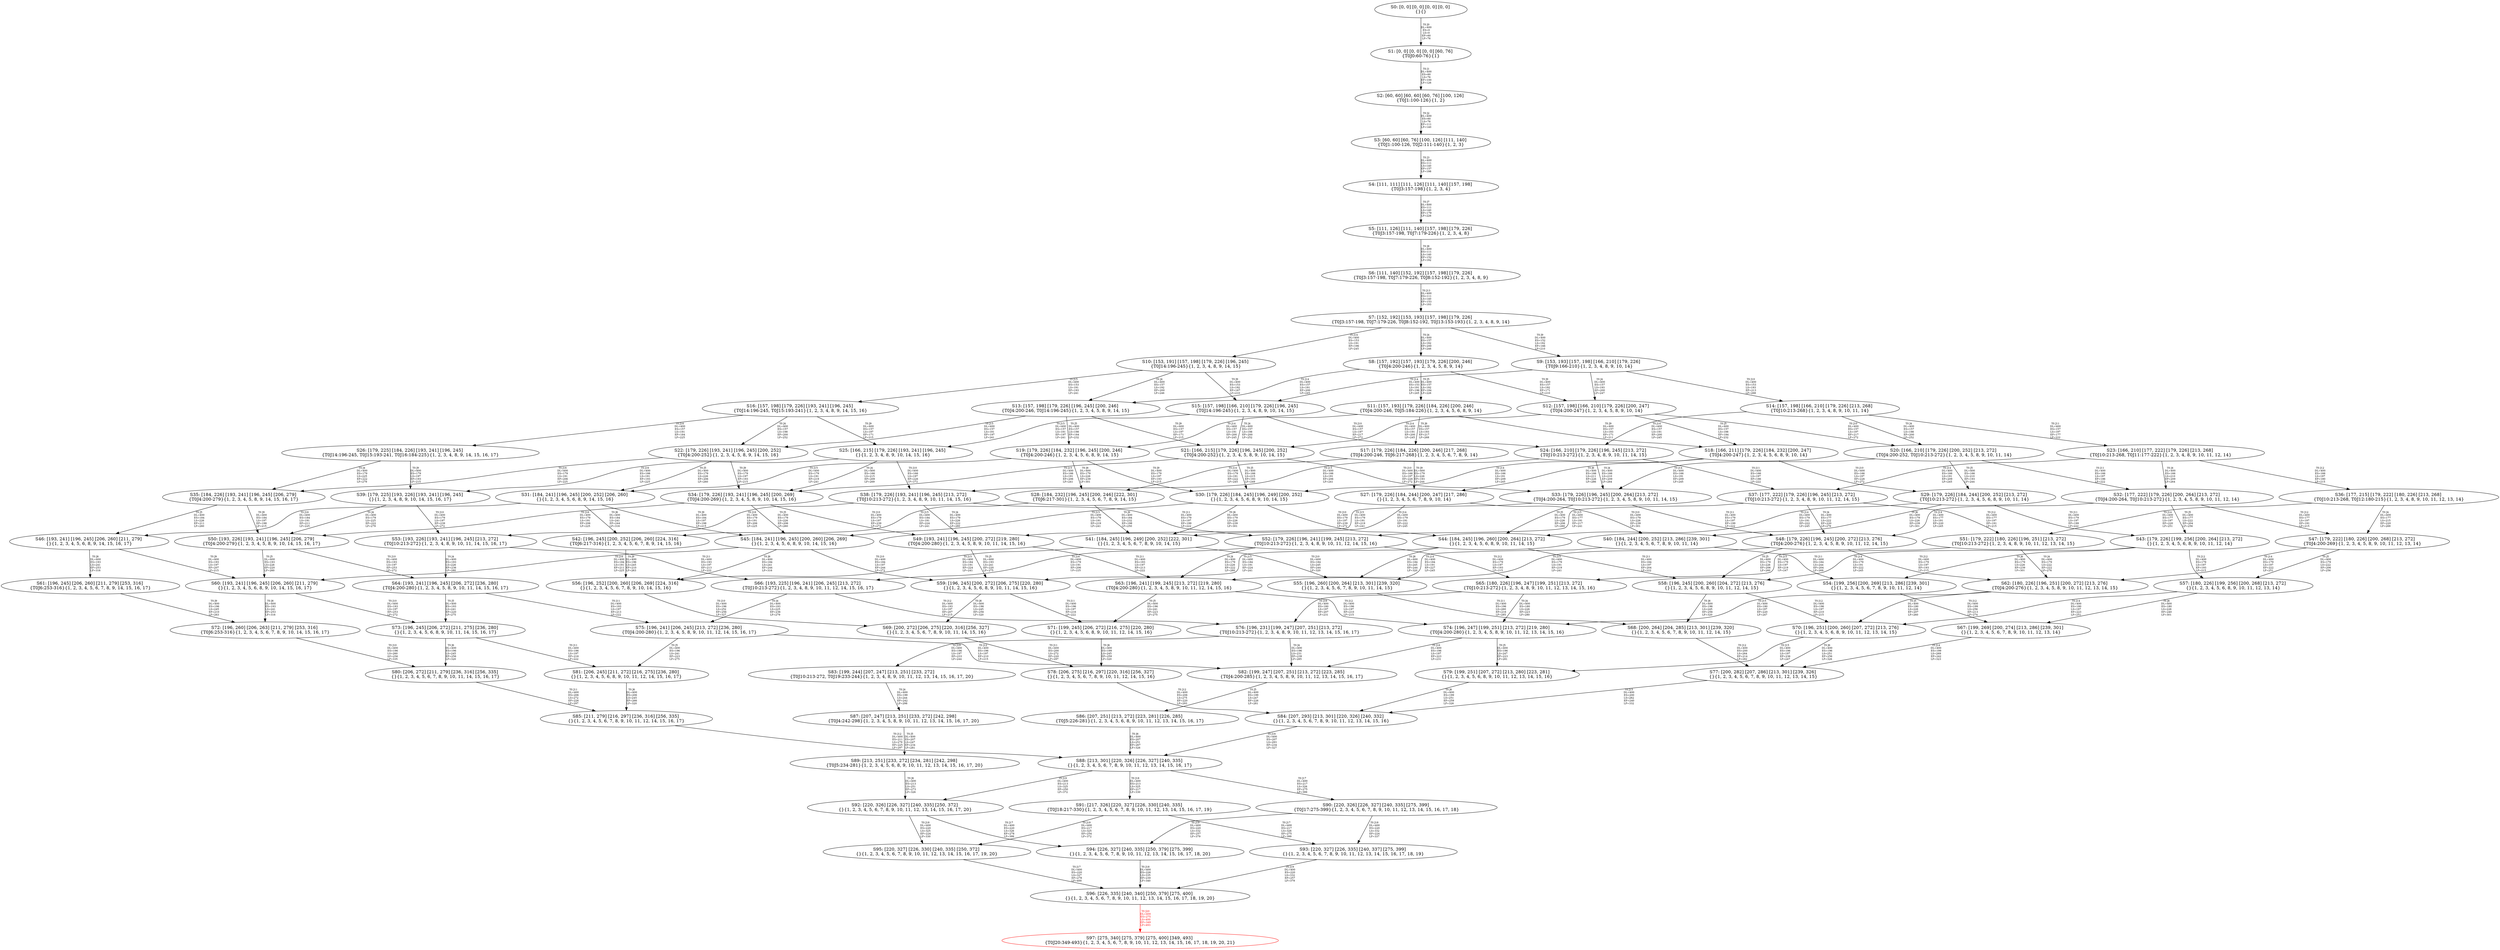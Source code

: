 digraph {
	S0[label="S0: [0, 0] [0, 0] [0, 0] [0, 0] \n{}{}"];
	S1[label="S1: [0, 0] [0, 0] [0, 0] [60, 76] \n{T0J0:60-76}{1}"];
	S2[label="S2: [60, 60] [60, 60] [60, 76] [100, 126] \n{T0J1:100-126}{1, 2}"];
	S3[label="S3: [60, 60] [60, 76] [100, 126] [111, 140] \n{T0J1:100-126, T0J2:111-140}{1, 2, 3}"];
	S4[label="S4: [111, 111] [111, 126] [111, 140] [157, 198] \n{T0J3:157-198}{1, 2, 3, 4}"];
	S5[label="S5: [111, 126] [111, 140] [157, 198] [179, 226] \n{T0J3:157-198, T0J7:179-226}{1, 2, 3, 4, 8}"];
	S6[label="S6: [111, 140] [152, 192] [157, 198] [179, 226] \n{T0J3:157-198, T0J7:179-226, T0J8:152-192}{1, 2, 3, 4, 8, 9}"];
	S7[label="S7: [152, 192] [153, 193] [157, 198] [179, 226] \n{T0J3:157-198, T0J7:179-226, T0J8:152-192, T0J13:153-193}{1, 2, 3, 4, 8, 9, 14}"];
	S8[label="S8: [157, 192] [157, 193] [179, 226] [200, 246] \n{T0J4:200-246}{1, 2, 3, 4, 5, 8, 9, 14}"];
	S9[label="S9: [153, 193] [157, 198] [166, 210] [179, 226] \n{T0J9:166-210}{1, 2, 3, 4, 8, 9, 10, 14}"];
	S10[label="S10: [153, 191] [157, 198] [179, 226] [196, 245] \n{T0J14:196-245}{1, 2, 3, 4, 8, 9, 14, 15}"];
	S11[label="S11: [157, 193] [179, 226] [184, 226] [200, 246] \n{T0J4:200-246, T0J5:184-226}{1, 2, 3, 4, 5, 6, 8, 9, 14}"];
	S12[label="S12: [157, 198] [166, 210] [179, 226] [200, 247] \n{T0J4:200-247}{1, 2, 3, 4, 5, 8, 9, 10, 14}"];
	S13[label="S13: [157, 198] [179, 226] [196, 245] [200, 246] \n{T0J4:200-246, T0J14:196-245}{1, 2, 3, 4, 5, 8, 9, 14, 15}"];
	S14[label="S14: [157, 198] [166, 210] [179, 226] [213, 268] \n{T0J10:213-268}{1, 2, 3, 4, 8, 9, 10, 11, 14}"];
	S15[label="S15: [157, 198] [166, 210] [179, 226] [196, 245] \n{T0J14:196-245}{1, 2, 3, 4, 8, 9, 10, 14, 15}"];
	S16[label="S16: [157, 198] [179, 226] [193, 241] [196, 245] \n{T0J14:196-245, T0J15:193-241}{1, 2, 3, 4, 8, 9, 14, 15, 16}"];
	S17[label="S17: [179, 226] [184, 226] [200, 246] [217, 268] \n{T0J4:200-246, T0J6:217-268}{1, 2, 3, 4, 5, 6, 7, 8, 9, 14}"];
	S18[label="S18: [166, 211] [179, 226] [184, 232] [200, 247] \n{T0J4:200-247}{1, 2, 3, 4, 5, 6, 8, 9, 10, 14}"];
	S19[label="S19: [179, 226] [184, 232] [196, 245] [200, 246] \n{T0J4:200-246}{1, 2, 3, 4, 5, 6, 8, 9, 14, 15}"];
	S20[label="S20: [166, 210] [179, 226] [200, 252] [213, 272] \n{T0J4:200-252, T0J10:213-272}{1, 2, 3, 4, 5, 8, 9, 10, 11, 14}"];
	S21[label="S21: [166, 215] [179, 226] [196, 245] [200, 252] \n{T0J4:200-252}{1, 2, 3, 4, 5, 8, 9, 10, 14, 15}"];
	S22[label="S22: [179, 226] [193, 241] [196, 245] [200, 252] \n{T0J4:200-252}{1, 2, 3, 4, 5, 8, 9, 14, 15, 16}"];
	S23[label="S23: [166, 210] [177, 222] [179, 226] [213, 268] \n{T0J10:213-268, T0J11:177-222}{1, 2, 3, 4, 8, 9, 10, 11, 12, 14}"];
	S24[label="S24: [166, 210] [179, 226] [196, 245] [213, 272] \n{T0J10:213-272}{1, 2, 3, 4, 8, 9, 10, 11, 14, 15}"];
	S25[label="S25: [166, 215] [179, 226] [193, 241] [196, 245] \n{}{1, 2, 3, 4, 8, 9, 10, 14, 15, 16}"];
	S26[label="S26: [179, 225] [184, 226] [193, 241] [196, 245] \n{T0J14:196-245, T0J15:193-241, T0J16:184-225}{1, 2, 3, 4, 8, 9, 14, 15, 16, 17}"];
	S27[label="S27: [179, 226] [184, 244] [200, 247] [217, 286] \n{}{1, 2, 3, 4, 5, 6, 7, 8, 9, 10, 14}"];
	S28[label="S28: [184, 232] [196, 245] [200, 246] [222, 301] \n{T0J6:217-301}{1, 2, 3, 4, 5, 6, 7, 8, 9, 14, 15}"];
	S29[label="S29: [179, 226] [184, 244] [200, 252] [213, 272] \n{T0J10:213-272}{1, 2, 3, 4, 5, 6, 8, 9, 10, 11, 14}"];
	S30[label="S30: [179, 226] [184, 245] [196, 249] [200, 252] \n{}{1, 2, 3, 4, 5, 6, 8, 9, 10, 14, 15}"];
	S31[label="S31: [184, 241] [196, 245] [200, 252] [206, 260] \n{}{1, 2, 3, 4, 5, 6, 8, 9, 14, 15, 16}"];
	S32[label="S32: [177, 222] [179, 226] [200, 264] [213, 272] \n{T0J4:200-264, T0J10:213-272}{1, 2, 3, 4, 5, 8, 9, 10, 11, 12, 14}"];
	S33[label="S33: [179, 226] [196, 245] [200, 264] [213, 272] \n{T0J4:200-264, T0J10:213-272}{1, 2, 3, 4, 5, 8, 9, 10, 11, 14, 15}"];
	S34[label="S34: [179, 226] [193, 241] [196, 245] [200, 269] \n{T0J4:200-269}{1, 2, 3, 4, 5, 8, 9, 10, 14, 15, 16}"];
	S35[label="S35: [184, 226] [193, 241] [196, 245] [206, 279] \n{T0J4:200-279}{1, 2, 3, 4, 5, 8, 9, 14, 15, 16, 17}"];
	S36[label="S36: [177, 215] [179, 222] [180, 226] [213, 268] \n{T0J10:213-268, T0J12:180-215}{1, 2, 3, 4, 8, 9, 10, 11, 12, 13, 14}"];
	S37[label="S37: [177, 222] [179, 226] [196, 245] [213, 272] \n{T0J10:213-272}{1, 2, 3, 4, 8, 9, 10, 11, 12, 14, 15}"];
	S38[label="S38: [179, 226] [193, 241] [196, 245] [213, 272] \n{T0J10:213-272}{1, 2, 3, 4, 8, 9, 10, 11, 14, 15, 16}"];
	S39[label="S39: [179, 225] [193, 226] [193, 241] [196, 245] \n{}{1, 2, 3, 4, 8, 9, 10, 14, 15, 16, 17}"];
	S40[label="S40: [184, 244] [200, 252] [213, 286] [239, 301] \n{}{1, 2, 3, 4, 5, 6, 7, 8, 9, 10, 11, 14}"];
	S41[label="S41: [184, 245] [196, 249] [200, 252] [222, 301] \n{}{1, 2, 3, 4, 5, 6, 7, 8, 9, 10, 14, 15}"];
	S42[label="S42: [196, 245] [200, 252] [206, 260] [224, 316] \n{T0J6:217-316}{1, 2, 3, 4, 5, 6, 7, 8, 9, 14, 15, 16}"];
	S43[label="S43: [179, 226] [199, 256] [200, 264] [213, 272] \n{}{1, 2, 3, 4, 5, 6, 8, 9, 10, 11, 12, 14}"];
	S44[label="S44: [184, 245] [196, 260] [200, 264] [213, 272] \n{}{1, 2, 3, 4, 5, 6, 8, 9, 10, 11, 14, 15}"];
	S45[label="S45: [184, 241] [196, 245] [200, 260] [206, 269] \n{}{1, 2, 3, 4, 5, 6, 8, 9, 10, 14, 15, 16}"];
	S46[label="S46: [193, 241] [196, 245] [206, 260] [211, 279] \n{}{1, 2, 3, 4, 5, 6, 8, 9, 14, 15, 16, 17}"];
	S47[label="S47: [179, 222] [180, 226] [200, 268] [213, 272] \n{T0J4:200-269}{1, 2, 3, 4, 5, 8, 9, 10, 11, 12, 13, 14}"];
	S48[label="S48: [179, 226] [196, 245] [200, 272] [213, 276] \n{T0J4:200-276}{1, 2, 3, 4, 5, 8, 9, 10, 11, 12, 14, 15}"];
	S49[label="S49: [193, 241] [196, 245] [200, 272] [219, 280] \n{T0J4:200-280}{1, 2, 3, 4, 5, 8, 9, 10, 11, 14, 15, 16}"];
	S50[label="S50: [193, 226] [193, 241] [196, 245] [206, 279] \n{T0J4:200-279}{1, 2, 3, 4, 5, 8, 9, 10, 14, 15, 16, 17}"];
	S51[label="S51: [179, 222] [180, 226] [196, 251] [213, 272] \n{T0J10:213-272}{1, 2, 3, 4, 8, 9, 10, 11, 12, 13, 14, 15}"];
	S52[label="S52: [179, 226] [196, 241] [199, 245] [213, 272] \n{T0J10:213-272}{1, 2, 3, 4, 8, 9, 10, 11, 12, 14, 15, 16}"];
	S53[label="S53: [193, 226] [193, 241] [196, 245] [213, 272] \n{T0J10:213-272}{1, 2, 3, 4, 8, 9, 10, 11, 14, 15, 16, 17}"];
	S54[label="S54: [199, 256] [200, 269] [213, 286] [239, 301] \n{}{1, 2, 3, 4, 5, 6, 7, 8, 9, 10, 11, 12, 14}"];
	S55[label="S55: [196, 260] [200, 264] [213, 301] [239, 320] \n{}{1, 2, 3, 4, 5, 6, 7, 8, 9, 10, 11, 14, 15}"];
	S56[label="S56: [196, 252] [200, 260] [206, 269] [224, 316] \n{}{1, 2, 3, 4, 5, 6, 7, 8, 9, 10, 14, 15, 16}"];
	S57[label="S57: [180, 226] [199, 256] [200, 268] [213, 272] \n{}{1, 2, 3, 4, 5, 6, 8, 9, 10, 11, 12, 13, 14}"];
	S58[label="S58: [196, 245] [200, 260] [204, 272] [213, 276] \n{}{1, 2, 3, 4, 5, 6, 8, 9, 10, 11, 12, 14, 15}"];
	S59[label="S59: [196, 245] [200, 272] [206, 275] [220, 280] \n{}{1, 2, 3, 4, 5, 6, 8, 9, 10, 11, 14, 15, 16}"];
	S60[label="S60: [193, 241] [196, 245] [206, 260] [211, 279] \n{}{1, 2, 3, 4, 5, 6, 8, 9, 10, 14, 15, 16, 17}"];
	S61[label="S61: [196, 245] [206, 260] [211, 279] [253, 316] \n{T0J6:253-316}{1, 2, 3, 4, 5, 6, 7, 8, 9, 14, 15, 16, 17}"];
	S62[label="S62: [180, 226] [196, 251] [200, 272] [213, 276] \n{T0J4:200-276}{1, 2, 3, 4, 5, 8, 9, 10, 11, 12, 13, 14, 15}"];
	S63[label="S63: [196, 241] [199, 245] [213, 272] [219, 280] \n{T0J4:200-280}{1, 2, 3, 4, 5, 8, 9, 10, 11, 12, 14, 15, 16}"];
	S64[label="S64: [193, 241] [196, 245] [206, 272] [236, 280] \n{T0J4:200-280}{1, 2, 3, 4, 5, 8, 9, 10, 11, 14, 15, 16, 17}"];
	S65[label="S65: [180, 226] [196, 247] [199, 251] [213, 272] \n{T0J10:213-272}{1, 2, 3, 4, 8, 9, 10, 11, 12, 13, 14, 15, 16}"];
	S66[label="S66: [193, 225] [196, 241] [206, 245] [213, 272] \n{T0J10:213-272}{1, 2, 3, 4, 8, 9, 10, 11, 12, 14, 15, 16, 17}"];
	S67[label="S67: [199, 269] [200, 274] [213, 286] [239, 301] \n{}{1, 2, 3, 4, 5, 6, 7, 8, 9, 10, 11, 12, 13, 14}"];
	S68[label="S68: [200, 264] [204, 285] [213, 301] [239, 320] \n{}{1, 2, 3, 4, 5, 6, 7, 8, 9, 10, 11, 12, 14, 15}"];
	S69[label="S69: [200, 272] [206, 275] [220, 316] [256, 327] \n{}{1, 2, 3, 4, 5, 6, 7, 8, 9, 10, 11, 14, 15, 16}"];
	S70[label="S70: [196, 251] [200, 260] [207, 272] [213, 276] \n{}{1, 2, 3, 4, 5, 6, 8, 9, 10, 11, 12, 13, 14, 15}"];
	S71[label="S71: [199, 245] [206, 272] [216, 275] [220, 280] \n{}{1, 2, 3, 4, 5, 6, 8, 9, 10, 11, 12, 14, 15, 16}"];
	S72[label="S72: [196, 260] [206, 263] [211, 279] [253, 316] \n{T0J6:253-316}{1, 2, 3, 4, 5, 6, 7, 8, 9, 10, 14, 15, 16, 17}"];
	S73[label="S73: [196, 245] [206, 272] [211, 275] [236, 280] \n{}{1, 2, 3, 4, 5, 6, 8, 9, 10, 11, 14, 15, 16, 17}"];
	S74[label="S74: [196, 247] [199, 251] [213, 272] [219, 280] \n{T0J4:200-280}{1, 2, 3, 4, 5, 8, 9, 10, 11, 12, 13, 14, 15, 16}"];
	S75[label="S75: [196, 241] [206, 245] [213, 272] [236, 280] \n{T0J4:200-280}{1, 2, 3, 4, 5, 8, 9, 10, 11, 12, 14, 15, 16, 17}"];
	S76[label="S76: [196, 231] [199, 247] [207, 251] [213, 272] \n{T0J10:213-272}{1, 2, 3, 4, 8, 9, 10, 11, 12, 13, 14, 15, 16, 17}"];
	S77[label="S77: [200, 282] [207, 286] [213, 301] [239, 326] \n{}{1, 2, 3, 4, 5, 6, 7, 8, 9, 10, 11, 12, 13, 14, 15}"];
	S78[label="S78: [206, 275] [216, 297] [220, 316] [256, 327] \n{}{1, 2, 3, 4, 5, 6, 7, 8, 9, 10, 11, 12, 14, 15, 16}"];
	S79[label="S79: [199, 251] [207, 272] [213, 280] [223, 281] \n{}{1, 2, 3, 4, 5, 6, 8, 9, 10, 11, 12, 13, 14, 15, 16}"];
	S80[label="S80: [206, 272] [211, 279] [236, 316] [256, 335] \n{}{1, 2, 3, 4, 5, 6, 7, 8, 9, 10, 11, 14, 15, 16, 17}"];
	S81[label="S81: [206, 245] [211, 272] [216, 275] [236, 280] \n{}{1, 2, 3, 4, 5, 6, 8, 9, 10, 11, 12, 14, 15, 16, 17}"];
	S82[label="S82: [199, 247] [207, 251] [213, 272] [223, 285] \n{T0J4:200-285}{1, 2, 3, 4, 5, 8, 9, 10, 11, 12, 13, 14, 15, 16, 17}"];
	S83[label="S83: [199, 244] [207, 247] [213, 251] [233, 272] \n{T0J10:213-272, T0J19:233-244}{1, 2, 3, 4, 8, 9, 10, 11, 12, 13, 14, 15, 16, 17, 20}"];
	S84[label="S84: [207, 293] [213, 301] [220, 326] [240, 332] \n{}{1, 2, 3, 4, 5, 6, 7, 8, 9, 10, 11, 12, 13, 14, 15, 16}"];
	S85[label="S85: [211, 279] [216, 297] [236, 316] [256, 335] \n{}{1, 2, 3, 4, 5, 6, 7, 8, 9, 10, 11, 12, 14, 15, 16, 17}"];
	S86[label="S86: [207, 251] [213, 272] [223, 281] [226, 285] \n{T0J5:226-281}{1, 2, 3, 4, 5, 6, 8, 9, 10, 11, 12, 13, 14, 15, 16, 17}"];
	S87[label="S87: [207, 247] [213, 251] [233, 272] [242, 298] \n{T0J4:242-298}{1, 2, 3, 4, 5, 8, 9, 10, 11, 12, 13, 14, 15, 16, 17, 20}"];
	S88[label="S88: [213, 301] [220, 326] [226, 327] [240, 335] \n{}{1, 2, 3, 4, 5, 6, 7, 8, 9, 10, 11, 12, 13, 14, 15, 16, 17}"];
	S89[label="S89: [213, 251] [233, 272] [234, 281] [242, 298] \n{T0J5:234-281}{1, 2, 3, 4, 5, 6, 8, 9, 10, 11, 12, 13, 14, 15, 16, 17, 20}"];
	S90[label="S90: [220, 326] [226, 327] [240, 335] [275, 399] \n{T0J17:275-399}{1, 2, 3, 4, 5, 6, 7, 8, 9, 10, 11, 12, 13, 14, 15, 16, 17, 18}"];
	S91[label="S91: [217, 326] [220, 327] [226, 330] [240, 335] \n{T0J18:217-330}{1, 2, 3, 4, 5, 6, 7, 8, 9, 10, 11, 12, 13, 14, 15, 16, 17, 19}"];
	S92[label="S92: [220, 326] [226, 327] [240, 335] [250, 372] \n{}{1, 2, 3, 4, 5, 6, 7, 8, 9, 10, 11, 12, 13, 14, 15, 16, 17, 20}"];
	S93[label="S93: [220, 327] [226, 335] [240, 337] [275, 399] \n{}{1, 2, 3, 4, 5, 6, 7, 8, 9, 10, 11, 12, 13, 14, 15, 16, 17, 18, 19}"];
	S94[label="S94: [226, 327] [240, 335] [250, 379] [275, 399] \n{}{1, 2, 3, 4, 5, 6, 7, 8, 9, 10, 11, 12, 13, 14, 15, 16, 17, 18, 20}"];
	S95[label="S95: [220, 327] [226, 330] [240, 335] [250, 372] \n{}{1, 2, 3, 4, 5, 6, 7, 8, 9, 10, 11, 12, 13, 14, 15, 16, 17, 19, 20}"];
	S96[label="S96: [226, 335] [240, 340] [250, 379] [275, 400] \n{}{1, 2, 3, 4, 5, 6, 7, 8, 9, 10, 11, 12, 13, 14, 15, 16, 17, 18, 19, 20}"];
	S97[label="S97: [275, 340] [275, 379] [275, 400] [349, 493] \n{T0J20:349-493}{1, 2, 3, 4, 5, 6, 7, 8, 9, 10, 11, 12, 13, 14, 15, 16, 17, 18, 19, 20, 21}"];
	S0 -> S1[label="T0 J0\nDL=400\nES=0\nLS=0\nEF=60\nLF=76",fontsize=8];
	S1 -> S2[label="T0 J1\nDL=400\nES=60\nLS=76\nEF=100\nLF=126",fontsize=8];
	S2 -> S3[label="T0 J2\nDL=400\nES=60\nLS=76\nEF=111\nLF=140",fontsize=8];
	S3 -> S4[label="T0 J3\nDL=400\nES=111\nLS=140\nEF=157\nLF=198",fontsize=8];
	S4 -> S5[label="T0 J7\nDL=400\nES=111\nLS=140\nEF=179\nLF=226",fontsize=8];
	S5 -> S6[label="T0 J8\nDL=400\nES=111\nLS=140\nEF=152\nLF=192",fontsize=8];
	S6 -> S7[label="T0 J13\nDL=400\nES=111\nLS=140\nEF=153\nLF=193",fontsize=8];
	S7 -> S8[label="T0 J4\nDL=400\nES=157\nLS=192\nEF=200\nLF=246",fontsize=8];
	S7 -> S9[label="T0 J9\nDL=400\nES=152\nLS=192\nEF=166\nLF=210",fontsize=8];
	S7 -> S10[label="T0 J14\nDL=400\nES=153\nLS=191\nEF=196\nLF=245",fontsize=8];
	S8 -> S11[label="T0 J5\nDL=400\nES=157\nLS=192\nEF=184\nLF=226",fontsize=8];
	S8 -> S12[label="T0 J9\nDL=400\nES=157\nLS=192\nEF=171\nLF=210",fontsize=8];
	S8 -> S13[label="T0 J14\nDL=400\nES=157\nLS=191\nEF=200\nLF=245",fontsize=8];
	S9 -> S12[label="T0 J4\nDL=400\nES=157\nLS=193\nEF=200\nLF=247",fontsize=8];
	S9 -> S14[label="T0 J10\nDL=400\nES=153\nLS=193\nEF=213\nLF=268",fontsize=8];
	S9 -> S15[label="T0 J14\nDL=400\nES=153\nLS=191\nEF=196\nLF=245",fontsize=8];
	S10 -> S13[label="T0 J4\nDL=400\nES=157\nLS=192\nEF=200\nLF=246",fontsize=8];
	S10 -> S15[label="T0 J9\nDL=400\nES=153\nLS=192\nEF=167\nLF=210",fontsize=8];
	S10 -> S16[label="T0 J15\nDL=400\nES=153\nLS=191\nEF=193\nLF=241",fontsize=8];
	S11 -> S17[label="T0 J6\nDL=400\nES=157\nLS=193\nEF=217\nLF=268",fontsize=8];
	S11 -> S18[label="T0 J9\nDL=400\nES=157\nLS=193\nEF=171\nLF=211",fontsize=8];
	S11 -> S19[label="T0 J14\nDL=400\nES=157\nLS=191\nEF=200\nLF=245",fontsize=8];
	S12 -> S18[label="T0 J5\nDL=400\nES=157\nLS=198\nEF=184\nLF=232",fontsize=8];
	S12 -> S20[label="T0 J10\nDL=400\nES=157\nLS=197\nEF=217\nLF=272",fontsize=8];
	S12 -> S21[label="T0 J14\nDL=400\nES=157\nLS=191\nEF=200\nLF=245",fontsize=8];
	S13 -> S19[label="T0 J5\nDL=400\nES=157\nLS=198\nEF=184\nLF=232",fontsize=8];
	S13 -> S21[label="T0 J9\nDL=400\nES=157\nLS=197\nEF=171\nLF=215",fontsize=8];
	S13 -> S22[label="T0 J15\nDL=400\nES=157\nLS=191\nEF=197\nLF=241",fontsize=8];
	S14 -> S20[label="T0 J4\nDL=400\nES=157\nLS=198\nEF=200\nLF=252",fontsize=8];
	S14 -> S23[label="T0 J11\nDL=400\nES=157\nLS=197\nEF=177\nLF=222",fontsize=8];
	S14 -> S24[label="T0 J14\nDL=400\nES=157\nLS=191\nEF=200\nLF=245",fontsize=8];
	S15 -> S21[label="T0 J4\nDL=400\nES=157\nLS=198\nEF=200\nLF=252",fontsize=8];
	S15 -> S24[label="T0 J10\nDL=400\nES=157\nLS=197\nEF=217\nLF=272",fontsize=8];
	S15 -> S25[label="T0 J15\nDL=400\nES=157\nLS=191\nEF=197\nLF=241",fontsize=8];
	S16 -> S22[label="T0 J4\nDL=400\nES=157\nLS=198\nEF=200\nLF=252",fontsize=8];
	S16 -> S25[label="T0 J9\nDL=400\nES=157\nLS=197\nEF=171\nLF=215",fontsize=8];
	S16 -> S26[label="T0 J16\nDL=400\nES=157\nLS=191\nEF=184\nLF=225",fontsize=8];
	S17 -> S27[label="T0 J9\nDL=400\nES=179\nLS=226\nEF=193\nLF=244",fontsize=8];
	S17 -> S28[label="T0 J14\nDL=400\nES=179\nLS=191\nEF=222\nLF=245",fontsize=8];
	S18 -> S27[label="T0 J6\nDL=400\nES=166\nLS=211\nEF=226\nLF=286",fontsize=8];
	S18 -> S29[label="T0 J10\nDL=400\nES=166\nLS=197\nEF=226\nLF=272",fontsize=8];
	S18 -> S30[label="T0 J14\nDL=400\nES=166\nLS=191\nEF=209\nLF=245",fontsize=8];
	S19 -> S28[label="T0 J6\nDL=400\nES=179\nLS=226\nEF=239\nLF=301",fontsize=8];
	S19 -> S30[label="T0 J9\nDL=400\nES=179\nLS=197\nEF=193\nLF=215",fontsize=8];
	S19 -> S31[label="T0 J15\nDL=400\nES=179\nLS=191\nEF=219\nLF=241",fontsize=8];
	S20 -> S29[label="T0 J5\nDL=400\nES=166\nLS=210\nEF=193\nLF=244",fontsize=8];
	S20 -> S32[label="T0 J11\nDL=400\nES=166\nLS=197\nEF=186\nLF=222",fontsize=8];
	S20 -> S33[label="T0 J14\nDL=400\nES=166\nLS=191\nEF=209\nLF=245",fontsize=8];
	S21 -> S30[label="T0 J5\nDL=400\nES=166\nLS=215\nEF=193\nLF=249",fontsize=8];
	S21 -> S33[label="T0 J10\nDL=400\nES=166\nLS=197\nEF=226\nLF=272",fontsize=8];
	S21 -> S34[label="T0 J15\nDL=400\nES=166\nLS=191\nEF=206\nLF=241",fontsize=8];
	S22 -> S31[label="T0 J5\nDL=400\nES=179\nLS=226\nEF=206\nLF=260",fontsize=8];
	S22 -> S34[label="T0 J9\nDL=400\nES=179\nLS=197\nEF=193\nLF=215",fontsize=8];
	S22 -> S35[label="T0 J16\nDL=400\nES=179\nLS=191\nEF=206\nLF=225",fontsize=8];
	S23 -> S32[label="T0 J4\nDL=400\nES=166\nLS=210\nEF=209\nLF=264",fontsize=8];
	S23 -> S36[label="T0 J12\nDL=400\nES=166\nLS=197\nEF=180\nLF=215",fontsize=8];
	S23 -> S37[label="T0 J14\nDL=400\nES=166\nLS=191\nEF=209\nLF=245",fontsize=8];
	S24 -> S33[label="T0 J4\nDL=400\nES=166\nLS=210\nEF=209\nLF=264",fontsize=8];
	S24 -> S37[label="T0 J11\nDL=400\nES=166\nLS=197\nEF=186\nLF=222",fontsize=8];
	S24 -> S38[label="T0 J15\nDL=400\nES=166\nLS=191\nEF=206\nLF=241",fontsize=8];
	S25 -> S34[label="T0 J4\nDL=400\nES=166\nLS=215\nEF=209\nLF=269",fontsize=8];
	S25 -> S38[label="T0 J10\nDL=400\nES=166\nLS=197\nEF=226\nLF=272",fontsize=8];
	S25 -> S39[label="T0 J16\nDL=400\nES=166\nLS=191\nEF=193\nLF=225",fontsize=8];
	S26 -> S35[label="T0 J4\nDL=400\nES=179\nLS=225\nEF=222\nLF=279",fontsize=8];
	S26 -> S39[label="T0 J9\nDL=400\nES=179\nLS=197\nEF=193\nLF=215",fontsize=8];
	S27 -> S40[label="T0 J10\nDL=400\nES=179\nLS=226\nEF=239\nLF=301",fontsize=8];
	S27 -> S41[label="T0 J14\nDL=400\nES=179\nLS=191\nEF=222\nLF=245",fontsize=8];
	S28 -> S41[label="T0 J9\nDL=400\nES=184\nLS=232\nEF=198\nLF=250",fontsize=8];
	S28 -> S42[label="T0 J15\nDL=400\nES=184\nLS=191\nEF=224\nLF=241",fontsize=8];
	S29 -> S40[label="T0 J6\nDL=400\nES=179\nLS=226\nEF=239\nLF=301",fontsize=8];
	S29 -> S43[label="T0 J11\nDL=400\nES=179\nLS=197\nEF=199\nLF=222",fontsize=8];
	S29 -> S44[label="T0 J14\nDL=400\nES=179\nLS=191\nEF=222\nLF=245",fontsize=8];
	S30 -> S41[label="T0 J6\nDL=400\nES=179\nLS=226\nEF=239\nLF=301",fontsize=8];
	S30 -> S44[label="T0 J10\nDL=400\nES=179\nLS=197\nEF=239\nLF=272",fontsize=8];
	S30 -> S45[label="T0 J15\nDL=400\nES=179\nLS=191\nEF=219\nLF=241",fontsize=8];
	S31 -> S42[label="T0 J6\nDL=400\nES=184\nLS=241\nEF=244\nLF=316",fontsize=8];
	S31 -> S45[label="T0 J9\nDL=400\nES=184\nLS=197\nEF=198\nLF=215",fontsize=8];
	S31 -> S46[label="T0 J16\nDL=400\nES=184\nLS=191\nEF=211\nLF=225",fontsize=8];
	S32 -> S43[label="T0 J5\nDL=400\nES=177\nLS=222\nEF=204\nLF=256",fontsize=8];
	S32 -> S47[label="T0 J12\nDL=400\nES=177\nLS=197\nEF=191\nLF=215",fontsize=8];
	S32 -> S48[label="T0 J14\nDL=400\nES=177\nLS=191\nEF=220\nLF=245",fontsize=8];
	S33 -> S44[label="T0 J5\nDL=400\nES=179\nLS=226\nEF=206\nLF=260",fontsize=8];
	S33 -> S48[label="T0 J11\nDL=400\nES=179\nLS=197\nEF=199\nLF=222",fontsize=8];
	S33 -> S49[label="T0 J15\nDL=400\nES=179\nLS=191\nEF=219\nLF=241",fontsize=8];
	S34 -> S45[label="T0 J5\nDL=400\nES=179\nLS=226\nEF=206\nLF=260",fontsize=8];
	S34 -> S49[label="T0 J10\nDL=400\nES=179\nLS=197\nEF=239\nLF=272",fontsize=8];
	S34 -> S50[label="T0 J16\nDL=400\nES=179\nLS=191\nEF=206\nLF=225",fontsize=8];
	S35 -> S46[label="T0 J5\nDL=400\nES=184\nLS=226\nEF=211\nLF=260",fontsize=8];
	S35 -> S50[label="T0 J9\nDL=400\nES=184\nLS=197\nEF=198\nLF=215",fontsize=8];
	S36 -> S47[label="T0 J4\nDL=400\nES=177\nLS=215\nEF=220\nLF=269",fontsize=8];
	S36 -> S51[label="T0 J14\nDL=400\nES=177\nLS=197\nEF=220\nLF=251",fontsize=8];
	S37 -> S48[label="T0 J4\nDL=400\nES=177\nLS=222\nEF=220\nLF=276",fontsize=8];
	S37 -> S51[label="T0 J12\nDL=400\nES=177\nLS=197\nEF=191\nLF=215",fontsize=8];
	S37 -> S52[label="T0 J15\nDL=400\nES=177\nLS=191\nEF=217\nLF=241",fontsize=8];
	S38 -> S49[label="T0 J4\nDL=400\nES=179\nLS=226\nEF=222\nLF=280",fontsize=8];
	S38 -> S52[label="T0 J11\nDL=400\nES=179\nLS=197\nEF=199\nLF=222",fontsize=8];
	S38 -> S53[label="T0 J16\nDL=400\nES=179\nLS=191\nEF=206\nLF=225",fontsize=8];
	S39 -> S50[label="T0 J4\nDL=400\nES=179\nLS=225\nEF=222\nLF=279",fontsize=8];
	S39 -> S53[label="T0 J10\nDL=400\nES=179\nLS=197\nEF=239\nLF=272",fontsize=8];
	S40 -> S54[label="T0 J11\nDL=400\nES=184\nLS=244\nEF=204\nLF=269",fontsize=8];
	S40 -> S55[label="T0 J14\nDL=400\nES=184\nLS=191\nEF=227\nLF=245",fontsize=8];
	S41 -> S55[label="T0 J10\nDL=400\nES=184\nLS=245\nEF=244\nLF=320",fontsize=8];
	S41 -> S56[label="T0 J15\nDL=400\nES=184\nLS=191\nEF=224\nLF=241",fontsize=8];
	S42 -> S56[label="T0 J9\nDL=400\nES=196\nLS=245\nEF=210\nLF=263",fontsize=8];
	S43 -> S54[label="T0 J6\nDL=400\nES=179\nLS=226\nEF=239\nLF=301",fontsize=8];
	S43 -> S57[label="T0 J12\nDL=400\nES=179\nLS=197\nEF=193\nLF=215",fontsize=8];
	S43 -> S58[label="T0 J14\nDL=400\nES=179\nLS=191\nEF=222\nLF=245",fontsize=8];
	S44 -> S55[label="T0 J6\nDL=400\nES=184\nLS=245\nEF=244\nLF=320",fontsize=8];
	S44 -> S58[label="T0 J11\nDL=400\nES=184\nLS=197\nEF=204\nLF=222",fontsize=8];
	S44 -> S59[label="T0 J15\nDL=400\nES=184\nLS=191\nEF=224\nLF=241",fontsize=8];
	S45 -> S56[label="T0 J6\nDL=400\nES=184\nLS=241\nEF=244\nLF=316",fontsize=8];
	S45 -> S59[label="T0 J10\nDL=400\nES=184\nLS=197\nEF=244\nLF=272",fontsize=8];
	S45 -> S60[label="T0 J16\nDL=400\nES=184\nLS=191\nEF=211\nLF=225",fontsize=8];
	S46 -> S61[label="T0 J6\nDL=400\nES=193\nLS=241\nEF=253\nLF=316",fontsize=8];
	S46 -> S60[label="T0 J9\nDL=400\nES=193\nLS=197\nEF=207\nLF=215",fontsize=8];
	S47 -> S57[label="T0 J5\nDL=400\nES=179\nLS=222\nEF=206\nLF=256",fontsize=8];
	S47 -> S62[label="T0 J14\nDL=400\nES=179\nLS=197\nEF=222\nLF=251",fontsize=8];
	S48 -> S58[label="T0 J5\nDL=400\nES=179\nLS=226\nEF=206\nLF=260",fontsize=8];
	S48 -> S62[label="T0 J12\nDL=400\nES=179\nLS=197\nEF=193\nLF=215",fontsize=8];
	S48 -> S63[label="T0 J15\nDL=400\nES=179\nLS=191\nEF=219\nLF=241",fontsize=8];
	S49 -> S59[label="T0 J5\nDL=400\nES=193\nLS=241\nEF=220\nLF=275",fontsize=8];
	S49 -> S63[label="T0 J11\nDL=400\nES=193\nLS=197\nEF=213\nLF=222",fontsize=8];
	S50 -> S60[label="T0 J5\nDL=400\nES=193\nLS=226\nEF=220\nLF=260",fontsize=8];
	S50 -> S64[label="T0 J10\nDL=400\nES=193\nLS=197\nEF=253\nLF=272",fontsize=8];
	S51 -> S62[label="T0 J4\nDL=400\nES=179\nLS=222\nEF=222\nLF=276",fontsize=8];
	S51 -> S65[label="T0 J15\nDL=400\nES=179\nLS=197\nEF=219\nLF=247",fontsize=8];
	S52 -> S63[label="T0 J4\nDL=400\nES=179\nLS=226\nEF=222\nLF=280",fontsize=8];
	S52 -> S65[label="T0 J12\nDL=400\nES=179\nLS=197\nEF=193\nLF=215",fontsize=8];
	S52 -> S66[label="T0 J16\nDL=400\nES=179\nLS=191\nEF=206\nLF=225",fontsize=8];
	S53 -> S64[label="T0 J4\nDL=400\nES=193\nLS=226\nEF=236\nLF=280",fontsize=8];
	S53 -> S66[label="T0 J11\nDL=400\nES=193\nLS=197\nEF=213\nLF=222",fontsize=8];
	S54 -> S67[label="T0 J12\nDL=400\nES=199\nLS=256\nEF=213\nLF=274",fontsize=8];
	S55 -> S68[label="T0 J11\nDL=400\nES=196\nLS=260\nEF=216\nLF=285",fontsize=8];
	S56 -> S69[label="T0 J10\nDL=400\nES=196\nLS=252\nEF=256\nLF=327",fontsize=8];
	S57 -> S67[label="T0 J6\nDL=400\nES=180\nLS=226\nEF=240\nLF=301",fontsize=8];
	S57 -> S70[label="T0 J14\nDL=400\nES=180\nLS=197\nEF=223\nLF=251",fontsize=8];
	S58 -> S68[label="T0 J6\nDL=400\nES=196\nLS=245\nEF=256\nLF=320",fontsize=8];
	S58 -> S70[label="T0 J12\nDL=400\nES=196\nLS=197\nEF=210\nLF=215",fontsize=8];
	S59 -> S69[label="T0 J6\nDL=400\nES=196\nLS=245\nEF=256\nLF=320",fontsize=8];
	S59 -> S71[label="T0 J11\nDL=400\nES=196\nLS=197\nEF=216\nLF=222",fontsize=8];
	S60 -> S72[label="T0 J6\nDL=400\nES=193\nLS=241\nEF=253\nLF=316",fontsize=8];
	S60 -> S73[label="T0 J10\nDL=400\nES=193\nLS=197\nEF=253\nLF=272",fontsize=8];
	S61 -> S72[label="T0 J9\nDL=400\nES=196\nLS=245\nEF=210\nLF=263",fontsize=8];
	S62 -> S70[label="T0 J5\nDL=400\nES=180\nLS=226\nEF=207\nLF=260",fontsize=8];
	S62 -> S74[label="T0 J15\nDL=400\nES=180\nLS=197\nEF=220\nLF=247",fontsize=8];
	S63 -> S71[label="T0 J5\nDL=400\nES=196\nLS=241\nEF=223\nLF=275",fontsize=8];
	S63 -> S74[label="T0 J12\nDL=400\nES=196\nLS=197\nEF=210\nLF=215",fontsize=8];
	S64 -> S73[label="T0 J5\nDL=400\nES=193\nLS=241\nEF=220\nLF=275",fontsize=8];
	S64 -> S75[label="T0 J11\nDL=400\nES=193\nLS=197\nEF=213\nLF=222",fontsize=8];
	S65 -> S74[label="T0 J4\nDL=400\nES=180\nLS=226\nEF=223\nLF=280",fontsize=8];
	S65 -> S76[label="T0 J16\nDL=400\nES=180\nLS=197\nEF=207\nLF=231",fontsize=8];
	S66 -> S75[label="T0 J4\nDL=400\nES=193\nLS=225\nEF=236\nLF=279",fontsize=8];
	S66 -> S76[label="T0 J12\nDL=400\nES=193\nLS=197\nEF=207\nLF=215",fontsize=8];
	S67 -> S77[label="T0 J14\nDL=400\nES=199\nLS=269\nEF=242\nLF=323",fontsize=8];
	S68 -> S77[label="T0 J12\nDL=400\nES=200\nLS=264\nEF=214\nLF=282",fontsize=8];
	S69 -> S78[label="T0 J11\nDL=400\nES=200\nLS=272\nEF=220\nLF=297",fontsize=8];
	S70 -> S77[label="T0 J6\nDL=400\nES=196\nLS=251\nEF=256\nLF=326",fontsize=8];
	S70 -> S79[label="T0 J15\nDL=400\nES=196\nLS=197\nEF=236\nLF=247",fontsize=8];
	S71 -> S78[label="T0 J6\nDL=400\nES=199\nLS=245\nEF=259\nLF=320",fontsize=8];
	S72 -> S80[label="T0 J10\nDL=400\nES=196\nLS=260\nEF=256\nLF=335",fontsize=8];
	S73 -> S80[label="T0 J6\nDL=400\nES=196\nLS=245\nEF=256\nLF=320",fontsize=8];
	S73 -> S81[label="T0 J11\nDL=400\nES=196\nLS=197\nEF=216\nLF=222",fontsize=8];
	S74 -> S79[label="T0 J5\nDL=400\nES=196\nLS=247\nEF=223\nLF=281",fontsize=8];
	S74 -> S82[label="T0 J16\nDL=400\nES=196\nLS=197\nEF=223\nLF=231",fontsize=8];
	S75 -> S81[label="T0 J5\nDL=400\nES=196\nLS=241\nEF=223\nLF=275",fontsize=8];
	S75 -> S82[label="T0 J12\nDL=400\nES=196\nLS=197\nEF=210\nLF=215",fontsize=8];
	S76 -> S82[label="T0 J4\nDL=400\nES=196\nLS=231\nEF=239\nLF=285",fontsize=8];
	S76 -> S83[label="T0 J19\nDL=400\nES=196\nLS=197\nEF=233\nLF=244",fontsize=8];
	S77 -> S84[label="T0 J15\nDL=400\nES=200\nLS=282\nEF=240\nLF=332",fontsize=8];
	S78 -> S84[label="T0 J12\nDL=400\nES=206\nLS=275\nEF=220\nLF=293",fontsize=8];
	S79 -> S84[label="T0 J6\nDL=400\nES=199\nLS=251\nEF=259\nLF=326",fontsize=8];
	S80 -> S85[label="T0 J11\nDL=400\nES=206\nLS=272\nEF=226\nLF=297",fontsize=8];
	S81 -> S85[label="T0 J6\nDL=400\nES=206\nLS=245\nEF=266\nLF=320",fontsize=8];
	S82 -> S86[label="T0 J5\nDL=400\nES=199\nLS=247\nEF=226\nLF=281",fontsize=8];
	S83 -> S87[label="T0 J4\nDL=400\nES=199\nLS=244\nEF=242\nLF=298",fontsize=8];
	S84 -> S88[label="T0 J16\nDL=400\nES=207\nLS=293\nEF=234\nLF=327",fontsize=8];
	S85 -> S88[label="T0 J12\nDL=400\nES=211\nLS=279\nEF=225\nLF=297",fontsize=8];
	S86 -> S88[label="T0 J6\nDL=400\nES=207\nLS=251\nEF=267\nLF=326",fontsize=8];
	S87 -> S89[label="T0 J5\nDL=400\nES=207\nLS=247\nEF=234\nLF=281",fontsize=8];
	S88 -> S90[label="T0 J17\nDL=400\nES=217\nLS=326\nEF=275\nLF=399",fontsize=8];
	S88 -> S91[label="T0 J18\nDL=400\nES=213\nLS=325\nEF=217\nLF=330",fontsize=8];
	S88 -> S92[label="T0 J19\nDL=400\nES=213\nLS=325\nEF=250\nLF=372",fontsize=8];
	S89 -> S92[label="T0 J6\nDL=400\nES=213\nLS=251\nEF=273\nLF=326",fontsize=8];
	S90 -> S93[label="T0 J18\nDL=400\nES=220\nLS=332\nEF=224\nLF=337",fontsize=8];
	S90 -> S94[label="T0 J19\nDL=400\nES=220\nLS=332\nEF=257\nLF=379",fontsize=8];
	S91 -> S93[label="T0 J17\nDL=400\nES=217\nLS=326\nEF=275\nLF=399",fontsize=8];
	S91 -> S95[label="T0 J19\nDL=400\nES=217\nLS=325\nEF=254\nLF=372",fontsize=8];
	S92 -> S94[label="T0 J17\nDL=400\nES=220\nLS=326\nEF=278\nLF=399",fontsize=8];
	S92 -> S95[label="T0 J18\nDL=400\nES=220\nLS=325\nEF=224\nLF=330",fontsize=8];
	S93 -> S96[label="T0 J19\nDL=400\nES=220\nLS=332\nEF=257\nLF=379",fontsize=8];
	S94 -> S96[label="T0 J18\nDL=400\nES=226\nLS=335\nEF=230\nLF=340",fontsize=8];
	S95 -> S96[label="T0 J17\nDL=400\nES=220\nLS=327\nEF=278\nLF=400",fontsize=8];
	S96 -> S97[label="T0 J20\nDL=400\nES=275\nLS=400\nEF=349\nLF=493",color=Red,fontcolor=Red,fontsize=8];
S97[color=Red];
}
